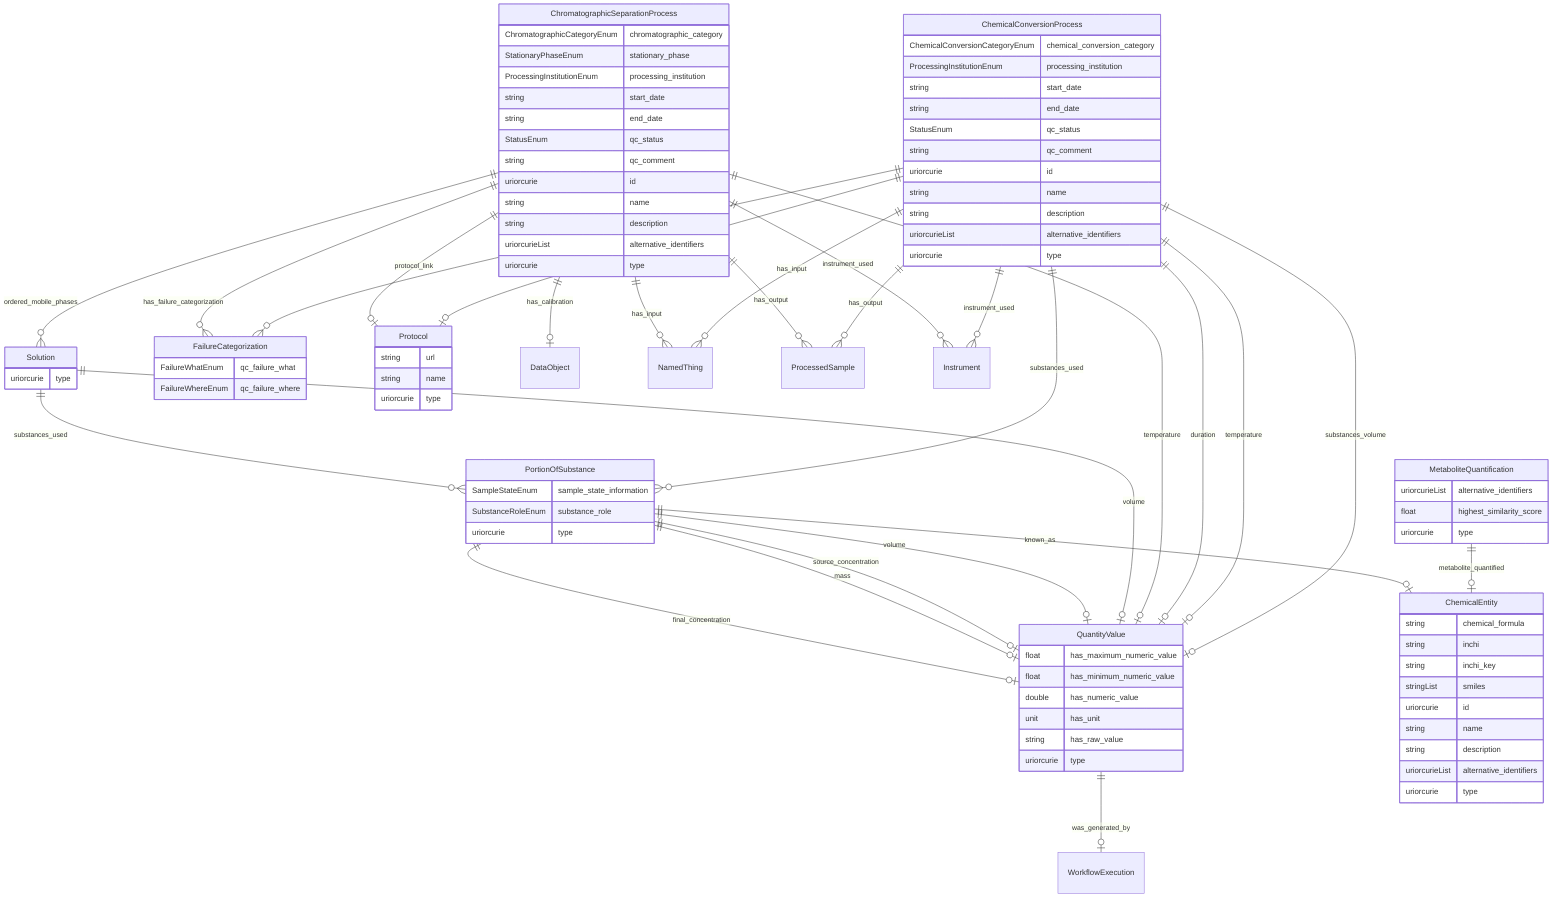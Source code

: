 erDiagram
PortionOfSubstance {
    SampleStateEnum sample_state_information  
    SubstanceRoleEnum substance_role  
    uriorcurie type  
}
QuantityValue {
    float has_maximum_numeric_value  
    float has_minimum_numeric_value  
    double has_numeric_value  
    unit has_unit  
    string has_raw_value  
    uriorcurie type  
}
Solution {
    uriorcurie type  
}
MetaboliteQuantification {
    uriorcurieList alternative_identifiers  
    float highest_similarity_score  
    uriorcurie type  
}
ChromatographicSeparationProcess {
    ChromatographicCategoryEnum chromatographic_category  
    StationaryPhaseEnum stationary_phase  
    ProcessingInstitutionEnum processing_institution  
    string start_date  
    string end_date  
    StatusEnum qc_status  
    string qc_comment  
    uriorcurie id  
    string name  
    string description  
    uriorcurieList alternative_identifiers  
    uriorcurie type  
}
FailureCategorization {
    FailureWhatEnum qc_failure_what  
    FailureWhereEnum qc_failure_where  
}
Protocol {
    string url  
    string name  
    uriorcurie type  
}
ChemicalEntity {
    string chemical_formula  
    string inchi  
    string inchi_key  
    stringList smiles  
    uriorcurie id  
    string name  
    string description  
    uriorcurieList alternative_identifiers  
    uriorcurie type  
}
ChemicalConversionProcess {
    ChemicalConversionCategoryEnum chemical_conversion_category  
    ProcessingInstitutionEnum processing_institution  
    string start_date  
    string end_date  
    StatusEnum qc_status  
    string qc_comment  
    uriorcurie id  
    string name  
    string description  
    uriorcurieList alternative_identifiers  
    uriorcurie type  
}

PortionOfSubstance ||--|o QuantityValue : "final_concentration"
PortionOfSubstance ||--|o ChemicalEntity : "known_as"
PortionOfSubstance ||--|o QuantityValue : "mass"
PortionOfSubstance ||--|o QuantityValue : "source_concentration"
PortionOfSubstance ||--|o QuantityValue : "volume"
QuantityValue ||--|o WorkflowExecution : "was_generated_by"
Solution ||--}o PortionOfSubstance : "substances_used"
Solution ||--|o QuantityValue : "volume"
MetaboliteQuantification ||--|o ChemicalEntity : "metabolite_quantified"
ChromatographicSeparationProcess ||--|o DataObject : "has_calibration"
ChromatographicSeparationProcess ||--}o Solution : "ordered_mobile_phases"
ChromatographicSeparationProcess ||--|o QuantityValue : "temperature"
ChromatographicSeparationProcess ||--}o NamedThing : "has_input"
ChromatographicSeparationProcess ||--}o ProcessedSample : "has_output"
ChromatographicSeparationProcess ||--}o Instrument : "instrument_used"
ChromatographicSeparationProcess ||--|o Protocol : "protocol_link"
ChromatographicSeparationProcess ||--}o FailureCategorization : "has_failure_categorization"
ChemicalConversionProcess ||--|o QuantityValue : "duration"
ChemicalConversionProcess ||--|o QuantityValue : "temperature"
ChemicalConversionProcess ||--}o PortionOfSubstance : "substances_used"
ChemicalConversionProcess ||--|o QuantityValue : "substances_volume"
ChemicalConversionProcess ||--}o NamedThing : "has_input"
ChemicalConversionProcess ||--}o ProcessedSample : "has_output"
ChemicalConversionProcess ||--}o Instrument : "instrument_used"
ChemicalConversionProcess ||--|o Protocol : "protocol_link"
ChemicalConversionProcess ||--}o FailureCategorization : "has_failure_categorization"